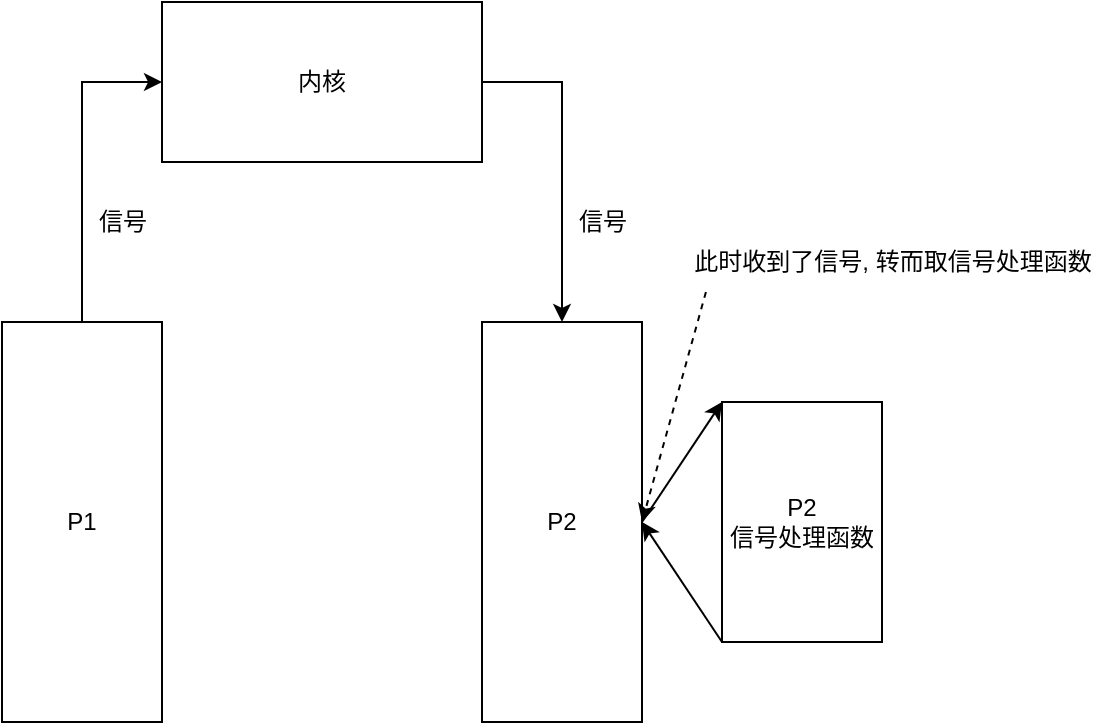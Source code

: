 <mxfile version="14.6.6" type="device" pages="2"><diagram id="HRN0bEp7l7PW3Al3lqgR" name="第 1 页"><mxGraphModel dx="1379" dy="774" grid="1" gridSize="10" guides="1" tooltips="1" connect="1" arrows="1" fold="1" page="1" pageScale="1" pageWidth="850" pageHeight="1100" math="0" shadow="0"><root><mxCell id="0"/><mxCell id="1" parent="0"/><mxCell id="Io4QXzKBnpQ3KaEF9Xgo-1" value="P2" style="rounded=0;whiteSpace=wrap;html=1;" vertex="1" parent="1"><mxGeometry x="280" y="240" width="80" height="200" as="geometry"/></mxCell><mxCell id="Io4QXzKBnpQ3KaEF9Xgo-4" style="edgeStyle=orthogonalEdgeStyle;rounded=0;orthogonalLoop=1;jettySize=auto;html=1;exitX=0.5;exitY=0;exitDx=0;exitDy=0;entryX=0;entryY=0.5;entryDx=0;entryDy=0;" edge="1" parent="1" source="Io4QXzKBnpQ3KaEF9Xgo-2" target="Io4QXzKBnpQ3KaEF9Xgo-3"><mxGeometry relative="1" as="geometry"/></mxCell><mxCell id="Io4QXzKBnpQ3KaEF9Xgo-2" value="P1" style="rounded=0;whiteSpace=wrap;html=1;" vertex="1" parent="1"><mxGeometry x="40" y="240" width="80" height="200" as="geometry"/></mxCell><mxCell id="Io4QXzKBnpQ3KaEF9Xgo-5" style="edgeStyle=orthogonalEdgeStyle;rounded=0;orthogonalLoop=1;jettySize=auto;html=1;exitX=1;exitY=0.5;exitDx=0;exitDy=0;entryX=0.5;entryY=0;entryDx=0;entryDy=0;" edge="1" parent="1" source="Io4QXzKBnpQ3KaEF9Xgo-3" target="Io4QXzKBnpQ3KaEF9Xgo-1"><mxGeometry relative="1" as="geometry"/></mxCell><mxCell id="Io4QXzKBnpQ3KaEF9Xgo-3" value="内核" style="rounded=0;whiteSpace=wrap;html=1;" vertex="1" parent="1"><mxGeometry x="120" y="80" width="160" height="80" as="geometry"/></mxCell><mxCell id="Io4QXzKBnpQ3KaEF9Xgo-6" value="信号" style="text;html=1;align=center;verticalAlign=middle;resizable=0;points=[];autosize=1;strokeColor=none;" vertex="1" parent="1"><mxGeometry x="80" y="180" width="40" height="20" as="geometry"/></mxCell><mxCell id="Io4QXzKBnpQ3KaEF9Xgo-7" value="信号" style="text;html=1;align=center;verticalAlign=middle;resizable=0;points=[];autosize=1;strokeColor=none;" vertex="1" parent="1"><mxGeometry x="320" y="180" width="40" height="20" as="geometry"/></mxCell><mxCell id="Io4QXzKBnpQ3KaEF9Xgo-8" value="P2&lt;br&gt;信号处理函数" style="rounded=0;whiteSpace=wrap;html=1;" vertex="1" parent="1"><mxGeometry x="400" y="280" width="80" height="120" as="geometry"/></mxCell><mxCell id="Io4QXzKBnpQ3KaEF9Xgo-9" value="" style="endArrow=classic;html=1;exitX=1;exitY=0.5;exitDx=0;exitDy=0;entryX=0;entryY=0;entryDx=0;entryDy=0;" edge="1" parent="1" source="Io4QXzKBnpQ3KaEF9Xgo-1" target="Io4QXzKBnpQ3KaEF9Xgo-8"><mxGeometry width="50" height="50" relative="1" as="geometry"><mxPoint x="430" y="290" as="sourcePoint"/><mxPoint x="480" y="240" as="targetPoint"/></mxGeometry></mxCell><mxCell id="Io4QXzKBnpQ3KaEF9Xgo-11" value="" style="endArrow=classic;html=1;exitX=0;exitY=1;exitDx=0;exitDy=0;entryX=1;entryY=0.5;entryDx=0;entryDy=0;" edge="1" parent="1" source="Io4QXzKBnpQ3KaEF9Xgo-8" target="Io4QXzKBnpQ3KaEF9Xgo-1"><mxGeometry width="50" height="50" relative="1" as="geometry"><mxPoint x="400" y="410" as="sourcePoint"/><mxPoint x="450" y="360" as="targetPoint"/></mxGeometry></mxCell><mxCell id="Io4QXzKBnpQ3KaEF9Xgo-14" value="" style="endArrow=classic;html=1;dashed=1;entryX=1;entryY=0.5;entryDx=0;entryDy=0;exitX=0.057;exitY=1.25;exitDx=0;exitDy=0;exitPerimeter=0;" edge="1" parent="1" source="Io4QXzKBnpQ3KaEF9Xgo-15" target="Io4QXzKBnpQ3KaEF9Xgo-1"><mxGeometry width="50" height="50" relative="1" as="geometry"><mxPoint x="440" y="230" as="sourcePoint"/><mxPoint x="390" y="220" as="targetPoint"/></mxGeometry></mxCell><mxCell id="Io4QXzKBnpQ3KaEF9Xgo-15" value="此时收到了信号, 转而取信号处理函数" style="text;html=1;align=center;verticalAlign=middle;resizable=0;points=[];autosize=1;strokeColor=none;" vertex="1" parent="1"><mxGeometry x="380" y="200" width="210" height="20" as="geometry"/></mxCell></root></mxGraphModel></diagram><diagram id="gjTxiQz46cAKja0MdNdh" name="第 2 页"><mxGraphModel dx="1379" dy="774" grid="1" gridSize="10" guides="1" tooltips="1" connect="1" arrows="1" fold="1" page="1" pageScale="1" pageWidth="850" pageHeight="1100" math="0" shadow="0"><root><mxCell id="_fMiVEmqRw_CTh0PdH7h-0"/><mxCell id="_fMiVEmqRw_CTh0PdH7h-1" parent="_fMiVEmqRw_CTh0PdH7h-0"/><mxCell id="fLUbonkgcig1Rv0KpKwV-4" style="edgeStyle=orthogonalEdgeStyle;rounded=0;orthogonalLoop=1;jettySize=auto;html=1;exitX=0.5;exitY=0;exitDx=0;exitDy=0;entryX=0.5;entryY=1;entryDx=0;entryDy=0;" edge="1" parent="_fMiVEmqRw_CTh0PdH7h-1" source="fLUbonkgcig1Rv0KpKwV-0" target="fLUbonkgcig1Rv0KpKwV-3"><mxGeometry relative="1" as="geometry"/></mxCell><mxCell id="fLUbonkgcig1Rv0KpKwV-0" value="P1" style="rounded=0;whiteSpace=wrap;html=1;" vertex="1" parent="_fMiVEmqRw_CTh0PdH7h-1"><mxGeometry x="200" y="240" width="80" height="160" as="geometry"/></mxCell><mxCell id="fLUbonkgcig1Rv0KpKwV-5" style="edgeStyle=orthogonalEdgeStyle;rounded=0;orthogonalLoop=1;jettySize=auto;html=1;exitX=0.5;exitY=0;exitDx=0;exitDy=0;entryX=0.5;entryY=1;entryDx=0;entryDy=0;" edge="1" parent="_fMiVEmqRw_CTh0PdH7h-1" source="fLUbonkgcig1Rv0KpKwV-1" target="fLUbonkgcig1Rv0KpKwV-3"><mxGeometry relative="1" as="geometry"/></mxCell><mxCell id="fLUbonkgcig1Rv0KpKwV-1" value="P2" style="rounded=0;whiteSpace=wrap;html=1;" vertex="1" parent="_fMiVEmqRw_CTh0PdH7h-1"><mxGeometry x="400" y="240" width="80" height="160" as="geometry"/></mxCell><mxCell id="fLUbonkgcig1Rv0KpKwV-2" value="用户空间" style="rounded=0;whiteSpace=wrap;html=1;" vertex="1" parent="_fMiVEmqRw_CTh0PdH7h-1"><mxGeometry x="280" y="120" width="120" height="80" as="geometry"/></mxCell><mxCell id="fLUbonkgcig1Rv0KpKwV-3" value="Page" style="rounded=0;whiteSpace=wrap;html=1;" vertex="1" parent="_fMiVEmqRw_CTh0PdH7h-1"><mxGeometry x="310" y="170" width="60" height="30" as="geometry"/></mxCell><mxCell id="fLUbonkgcig1Rv0KpKwV-6" value="指向相同的物理地址" style="text;html=1;align=center;verticalAlign=middle;resizable=0;points=[];autosize=1;strokeColor=none;" vertex="1" parent="_fMiVEmqRw_CTh0PdH7h-1"><mxGeometry x="280" y="220" width="120" height="20" as="geometry"/></mxCell></root></mxGraphModel></diagram></mxfile>